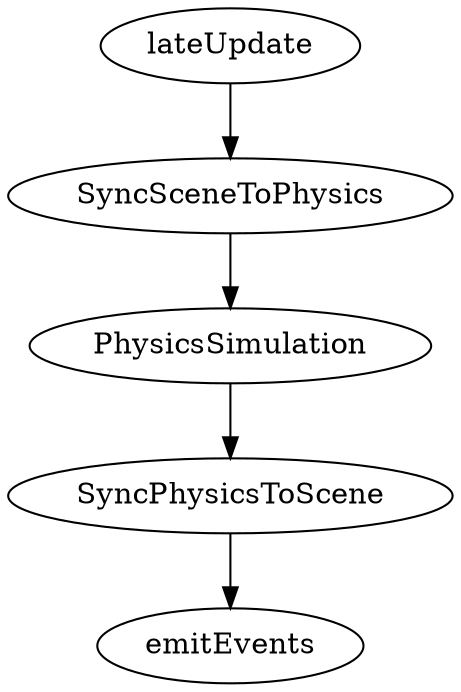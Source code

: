 digraph G {
    
  lateUpdate -> SyncSceneToPhysics -> PhysicsSimulation -> SyncPhysicsToScene -> emitEvents;
  
}